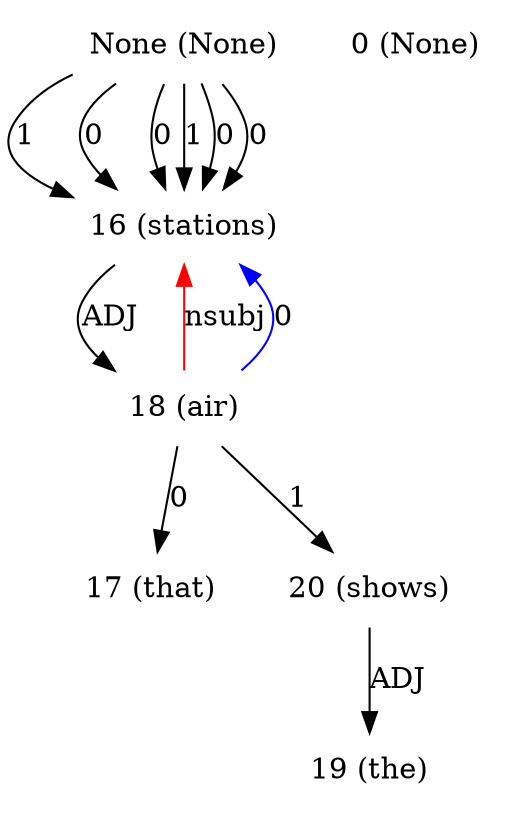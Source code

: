 digraph G{
edge [dir=forward]
node [shape=plaintext]

None [label="None (None)"]
None -> 16 [label="1"]
None [label="None (None)"]
None -> 16 [label="0"]
None [label="None (None)"]
None -> 16 [label="0"]
None [label="None (None)"]
None -> 16 [label="1"]
None [label="None (None)"]
None -> 16 [label="0"]
None [label="None (None)"]
None -> 16 [label="0"]
0 [label="0 (None)"]
16 [label="16 (stations)"]
16 -> 18 [label="ADJ"]
18 -> 16 [label="nsubj", color="red"]
17 [label="17 (that)"]
18 [label="18 (air)"]
18 -> 20 [label="1"]
18 -> 17 [label="0"]
18 -> 16 [label="0", color="blue"]
19 [label="19 (the)"]
20 [label="20 (shows)"]
20 -> 19 [label="ADJ"]
}
